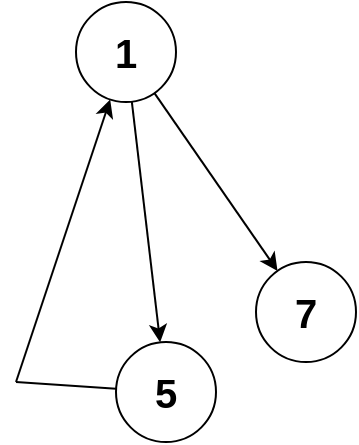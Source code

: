 <mxfile version="13.9.9" type="device"><diagram id="otUzsXprGQXPfZnXzBsq" name="第 1 页"><mxGraphModel dx="850" dy="366" grid="1" gridSize="10" guides="1" tooltips="1" connect="1" arrows="1" fold="1" page="1" pageScale="1" pageWidth="827" pageHeight="1169" math="0" shadow="0"><root><mxCell id="0"/><mxCell id="1" parent="0"/><mxCell id="Go3U8c61FXrY-7M5RDm8-1" value="&lt;font style=&quot;font-size: 20px&quot;&gt;&lt;b&gt;1&lt;/b&gt;&lt;/font&gt;" style="ellipse;whiteSpace=wrap;html=1;aspect=fixed;" vertex="1" parent="1"><mxGeometry x="350" y="220" width="50" height="50" as="geometry"/></mxCell><mxCell id="Go3U8c61FXrY-7M5RDm8-4" value="&lt;font style=&quot;font-size: 20px&quot;&gt;&lt;b&gt;5&lt;/b&gt;&lt;/font&gt;" style="ellipse;whiteSpace=wrap;html=1;aspect=fixed;" vertex="1" parent="1"><mxGeometry x="370" y="390" width="50" height="50" as="geometry"/></mxCell><mxCell id="Go3U8c61FXrY-7M5RDm8-9" value="&lt;font style=&quot;font-size: 20px&quot;&gt;&lt;b&gt;7&lt;/b&gt;&lt;/font&gt;" style="ellipse;whiteSpace=wrap;html=1;aspect=fixed;" vertex="1" parent="1"><mxGeometry x="440" y="350" width="50" height="50" as="geometry"/></mxCell><mxCell id="Go3U8c61FXrY-7M5RDm8-10" value="" style="endArrow=classic;html=1;" edge="1" parent="1" source="Go3U8c61FXrY-7M5RDm8-1" target="Go3U8c61FXrY-7M5RDm8-9"><mxGeometry width="50" height="50" relative="1" as="geometry"><mxPoint x="390" y="350" as="sourcePoint"/><mxPoint x="440" y="300" as="targetPoint"/></mxGeometry></mxCell><mxCell id="Go3U8c61FXrY-7M5RDm8-11" value="" style="endArrow=none;html=1;" edge="1" parent="1" source="Go3U8c61FXrY-7M5RDm8-4"><mxGeometry width="50" height="50" relative="1" as="geometry"><mxPoint x="390" y="350" as="sourcePoint"/><mxPoint x="320" y="410" as="targetPoint"/></mxGeometry></mxCell><mxCell id="Go3U8c61FXrY-7M5RDm8-12" value="" style="endArrow=classic;html=1;" edge="1" parent="1" target="Go3U8c61FXrY-7M5RDm8-1"><mxGeometry width="50" height="50" relative="1" as="geometry"><mxPoint x="320" y="410" as="sourcePoint"/><mxPoint x="440" y="300" as="targetPoint"/></mxGeometry></mxCell><mxCell id="Go3U8c61FXrY-7M5RDm8-18" value="" style="endArrow=classic;html=1;" edge="1" parent="1" source="Go3U8c61FXrY-7M5RDm8-1" target="Go3U8c61FXrY-7M5RDm8-4"><mxGeometry width="50" height="50" relative="1" as="geometry"><mxPoint x="390" y="350" as="sourcePoint"/><mxPoint x="440" y="300" as="targetPoint"/></mxGeometry></mxCell></root></mxGraphModel></diagram></mxfile>